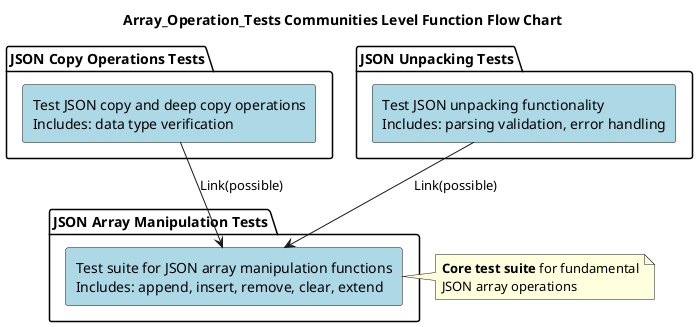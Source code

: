 @startuml
title Array_Operation_Tests Communities Level Function Flow Chart

skinparam nodesep 30
skinparam ranksep 40

package "JSON Array Manipulation Tests" {
  rectangle "Test suite for JSON array manipulation functions\nIncludes: append, insert, remove, clear, extend" as Community_2 #LightBlue
}

package "JSON Copy Operations Tests" {
  rectangle "Test JSON copy and deep copy operations\nIncludes: data type verification" as Community_10 #LightBlue
}

package "JSON Unpacking Tests" {
  rectangle "Test JSON unpacking functionality\nIncludes: parsing validation, error handling" as Community_15 #LightBlue
}

Community_10 --> Community_2 : Link(possible)
Community_15 --> Community_2 : Link(possible)

note right of Community_2
<b>Core test suite</b> for fundamental
JSON array operations
end note

@enduml